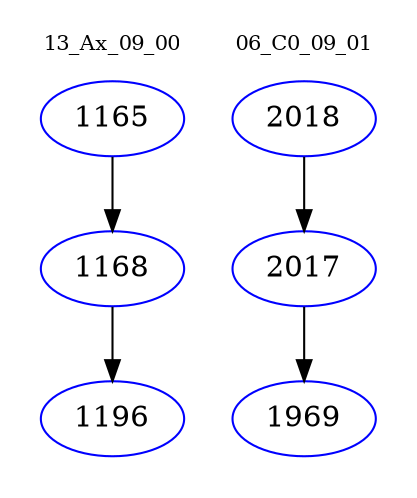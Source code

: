 digraph{
subgraph cluster_0 {
color = white
label = "13_Ax_09_00";
fontsize=10;
T0_1165 [label="1165", color="blue"]
T0_1165 -> T0_1168 [color="black"]
T0_1168 [label="1168", color="blue"]
T0_1168 -> T0_1196 [color="black"]
T0_1196 [label="1196", color="blue"]
}
subgraph cluster_1 {
color = white
label = "06_C0_09_01";
fontsize=10;
T1_2018 [label="2018", color="blue"]
T1_2018 -> T1_2017 [color="black"]
T1_2017 [label="2017", color="blue"]
T1_2017 -> T1_1969 [color="black"]
T1_1969 [label="1969", color="blue"]
}
}
